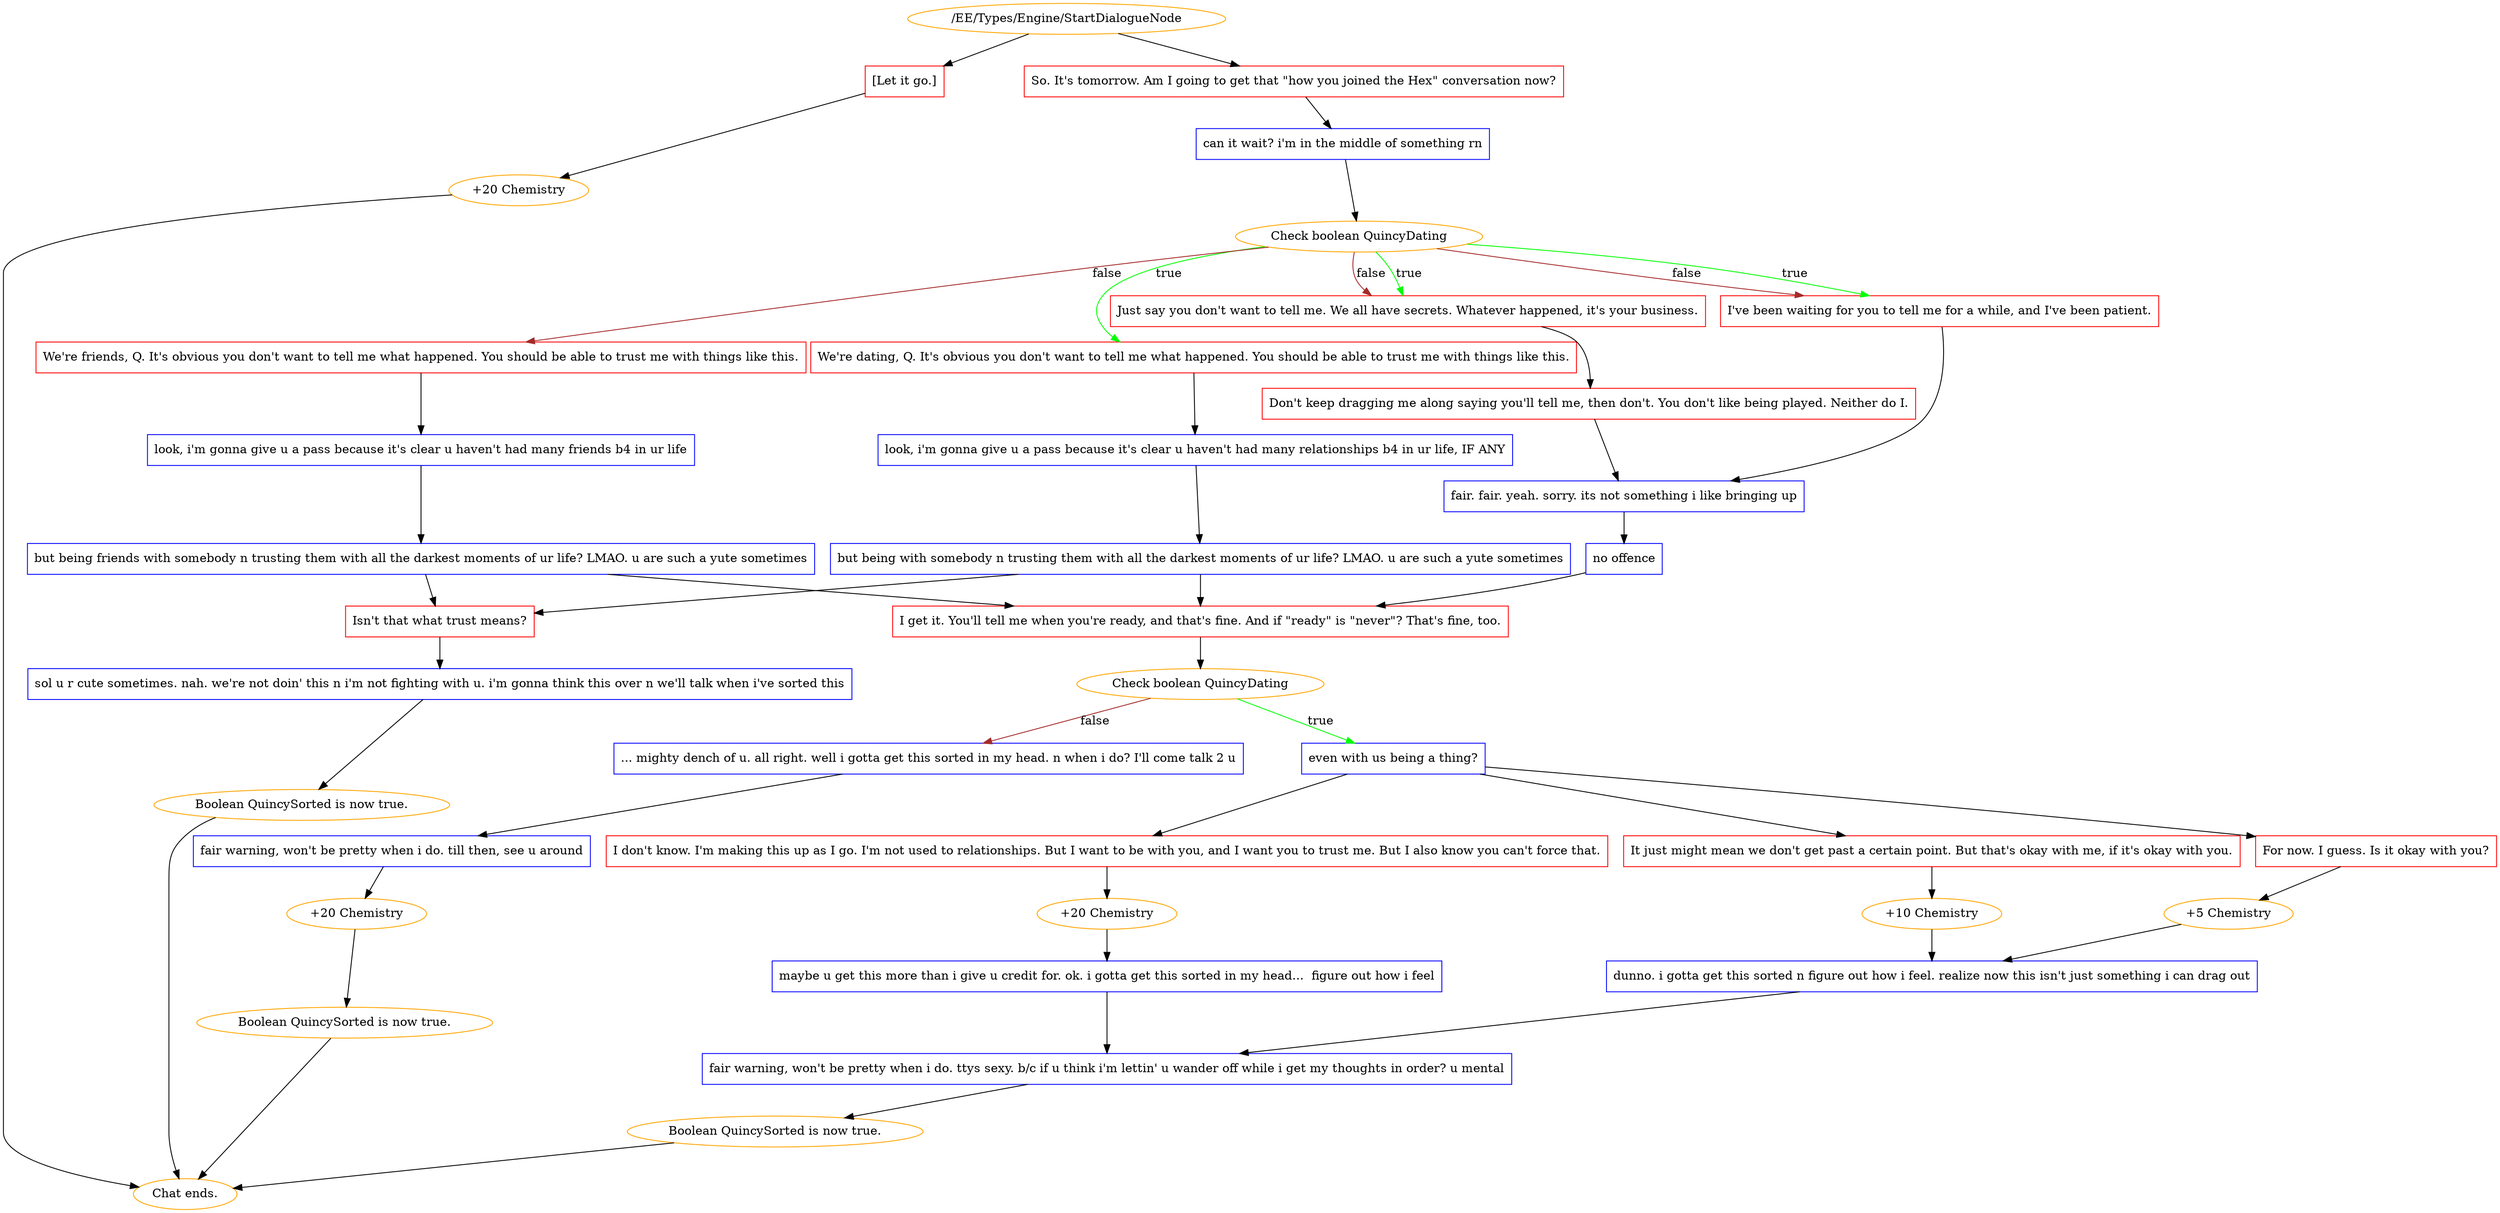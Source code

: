 digraph {
	2657 [label="/EE/Types/Engine/StartDialogueNode",color=orange];
		2657 -> 2658;
		2657 -> 2659;
	2658 [label="So. It's tomorrow. Am I going to get that \"how you joined the Hex\" conversation now?",shape=box,color=red];
		2658 -> 2662;
	2659 [label="[Let it go.]",shape=box,color=red];
		2659 -> 2660;
	2662 [label="can it wait? i'm in the middle of something rn",shape=box,color=blue];
		2662 -> 2663;
	2660 [label="+20 Chemistry",color=orange];
		2660 -> "Chat ends.";
	2663 [label="Check boolean QuincyDating",color=orange];
		2663 -> 2665 [label=true,color=green];
		2663 -> 2666 [label=true,color=green];
		2663 -> 2667 [label=true,color=green];
		2663 -> 2664 [label=false,color=brown];
		2663 -> 2666 [label=false,color=brown];
		2663 -> 2667 [label=false,color=brown];
	"Chat ends." [color=orange];
	2665 [label="We're dating, Q. It's obvious you don't want to tell me what happened. You should be able to trust me with things like this.",shape=box,color=red];
		2665 -> 2668;
	2666 [label="I've been waiting for you to tell me for a while, and I've been patient.",shape=box,color=red];
		2666 -> 2672;
	2667 [label="Just say you don't want to tell me. We all have secrets. Whatever happened, it's your business.",shape=box,color=red];
		2667 -> 2673;
	2664 [label="We're friends, Q. It's obvious you don't want to tell me what happened. You should be able to trust me with things like this.",shape=box,color=red];
		2664 -> 2670;
	2668 [label="look, i'm gonna give u a pass because it's clear u haven't had many relationships b4 in ur life, IF ANY",shape=box,color=blue];
		2668 -> 2669;
	2672 [label="fair. fair. yeah. sorry. its not something i like bringing up",shape=box,color=blue];
		2672 -> 2674;
	2673 [label="Don't keep dragging me along saying you'll tell me, then don't. You don't like being played. Neither do I.",shape=box,color=red];
		2673 -> 2672;
	2670 [label="look, i'm gonna give u a pass because it's clear u haven't had many friends b4 in ur life",shape=box,color=blue];
		2670 -> 2671;
	2669 [label="but being with somebody n trusting them with all the darkest moments of ur life? LMAO. u are such a yute sometimes",shape=box,color=blue];
		2669 -> 2675;
		2669 -> 2676;
	2674 [label="no offence",shape=box,color=blue];
		2674 -> 2676;
	2671 [label="but being friends with somebody n trusting them with all the darkest moments of ur life? LMAO. u are such a yute sometimes",shape=box,color=blue];
		2671 -> 2675;
		2671 -> 2676;
	2675 [label="Isn't that what trust means?",shape=box,color=red];
		2675 -> 2677;
	2676 [label="I get it. You'll tell me when you're ready, and that's fine. And if \"ready\" is \"never\"? That's fine, too.",shape=box,color=red];
		2676 -> 2680;
	2677 [label="sol u r cute sometimes. nah. we're not doin' this n i'm not fighting with u. i'm gonna think this over n we'll talk when i've sorted this",shape=box,color=blue];
		2677 -> 2678;
	2680 [label="Check boolean QuincyDating",color=orange];
		2680 -> 2681 [label=true,color=green];
		2680 -> 2682 [label=false,color=brown];
	2678 [label="Boolean QuincySorted is now true.",color=orange];
		2678 -> "Chat ends.";
	2681 [label="even with us being a thing?",shape=box,color=blue];
		2681 -> 2687;
		2681 -> 2688;
		2681 -> 2689;
	2682 [label="... mighty dench of u. all right. well i gotta get this sorted in my head. n when i do? I'll come talk 2 u",shape=box,color=blue];
		2682 -> 2683;
	"Chat ends." [color=orange];
	2687 [label="For now. I guess. Is it okay with you?",shape=box,color=red];
		2687 -> 2692;
	2688 [label="It just might mean we don't get past a certain point. But that's okay with me, if it's okay with you.",shape=box,color=red];
		2688 -> 2694;
	2689 [label="I don't know. I'm making this up as I go. I'm not used to relationships. But I want to be with you, and I want you to trust me. But I also know you can't force that.",shape=box,color=red];
		2689 -> 2696;
	2683 [label="fair warning, won't be pretty when i do. till then, see u around",shape=box,color=blue];
		2683 -> 2684;
	2692 [label="+5 Chemistry",color=orange];
		2692 -> 2691;
	2694 [label="+10 Chemistry",color=orange];
		2694 -> 2691;
	2696 [label="+20 Chemistry",color=orange];
		2696 -> 2698;
	2684 [label="+20 Chemistry",color=orange];
		2684 -> 2693;
	2691 [label="dunno. i gotta get this sorted n figure out how i feel. realize now this isn't just something i can drag out",shape=box,color=blue];
		2691 -> 2690;
	2698 [label="maybe u get this more than i give u credit for. ok. i gotta get this sorted in my head...  figure out how i feel",shape=box,color=blue];
		2698 -> 2690;
	2693 [label="Boolean QuincySorted is now true.",color=orange];
		2693 -> "Chat ends.";
	2690 [label="fair warning, won't be pretty when i do. ttys sexy. b/c if u think i'm lettin' u wander off while i get my thoughts in order? u mental",shape=box,color=blue];
		2690 -> 2695;
	"Chat ends." [color=orange];
	2695 [label="Boolean QuincySorted is now true.",color=orange];
		2695 -> "Chat ends.";
	"Chat ends." [color=orange];
}